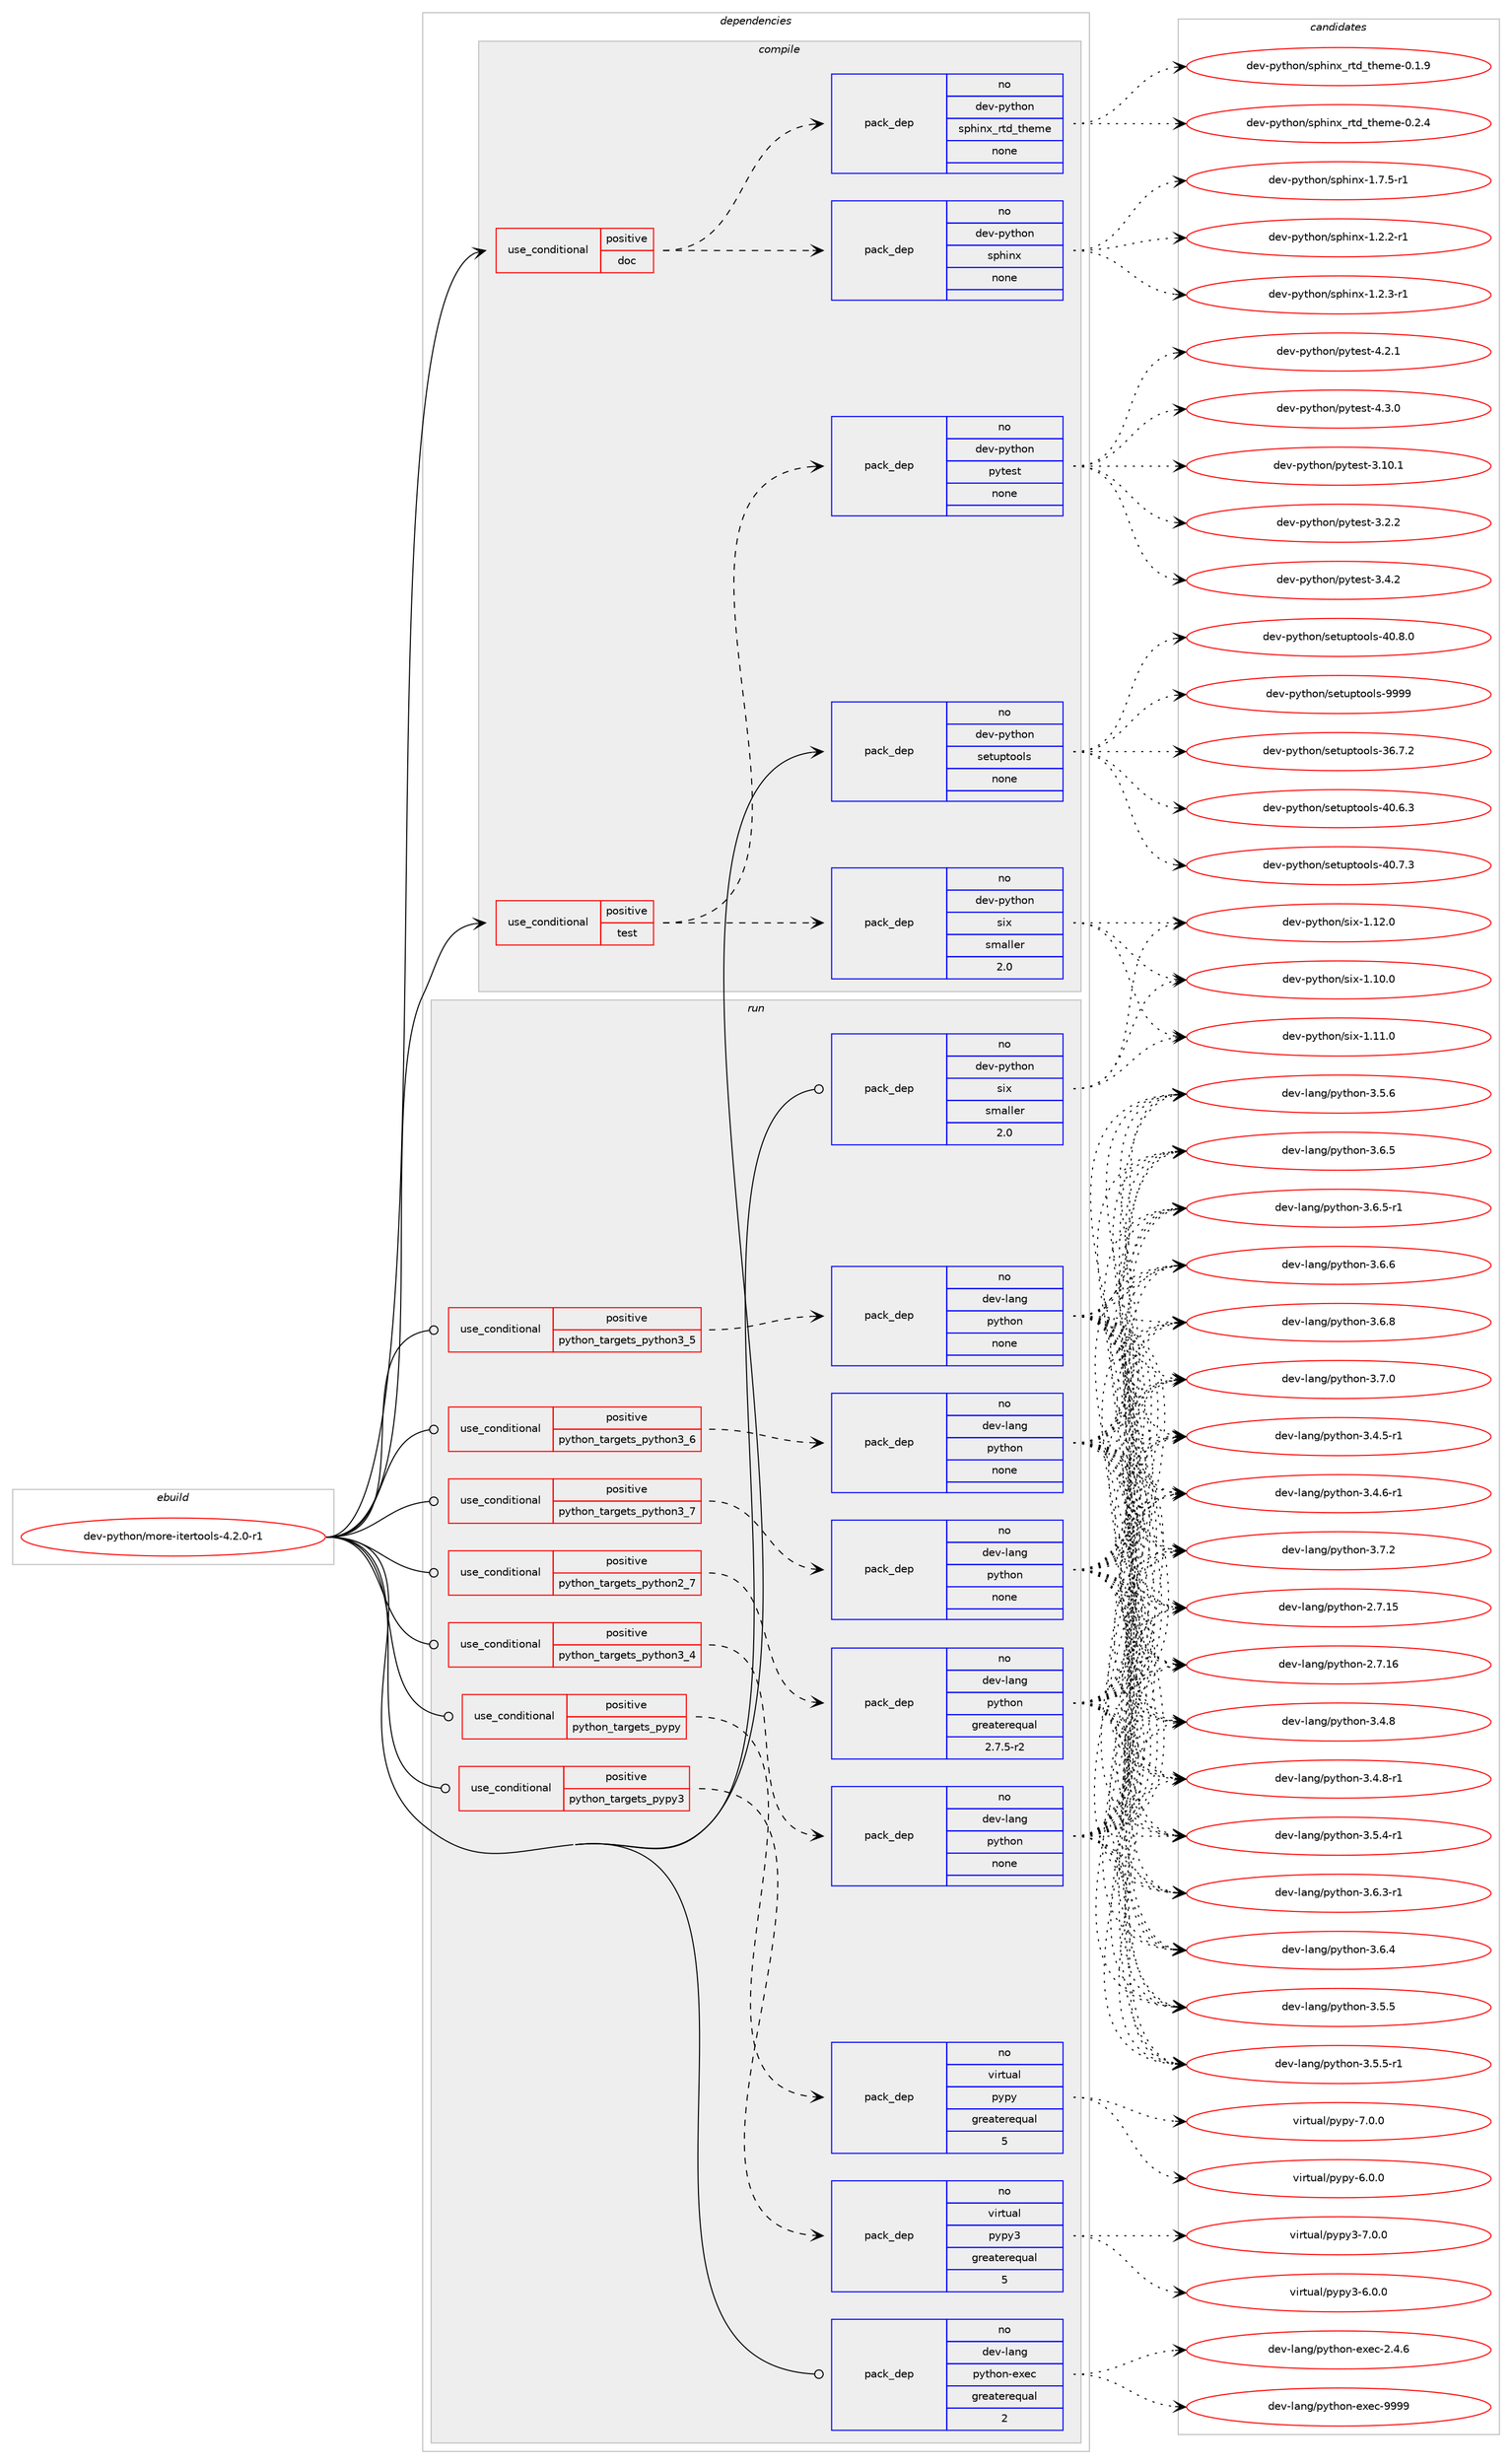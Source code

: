 digraph prolog {

# *************
# Graph options
# *************

newrank=true;
concentrate=true;
compound=true;
graph [rankdir=LR,fontname=Helvetica,fontsize=10,ranksep=1.5];#, ranksep=2.5, nodesep=0.2];
edge  [arrowhead=vee];
node  [fontname=Helvetica,fontsize=10];

# **********
# The ebuild
# **********

subgraph cluster_leftcol {
color=gray;
rank=same;
label=<<i>ebuild</i>>;
id [label="dev-python/more-itertools-4.2.0-r1", color=red, width=4, href="../dev-python/more-itertools-4.2.0-r1.svg"];
}

# ****************
# The dependencies
# ****************

subgraph cluster_midcol {
color=gray;
label=<<i>dependencies</i>>;
subgraph cluster_compile {
fillcolor="#eeeeee";
style=filled;
label=<<i>compile</i>>;
subgraph cond377613 {
dependency1419206 [label=<<TABLE BORDER="0" CELLBORDER="1" CELLSPACING="0" CELLPADDING="4"><TR><TD ROWSPAN="3" CELLPADDING="10">use_conditional</TD></TR><TR><TD>positive</TD></TR><TR><TD>doc</TD></TR></TABLE>>, shape=none, color=red];
subgraph pack1018319 {
dependency1419207 [label=<<TABLE BORDER="0" CELLBORDER="1" CELLSPACING="0" CELLPADDING="4" WIDTH="220"><TR><TD ROWSPAN="6" CELLPADDING="30">pack_dep</TD></TR><TR><TD WIDTH="110">no</TD></TR><TR><TD>dev-python</TD></TR><TR><TD>sphinx</TD></TR><TR><TD>none</TD></TR><TR><TD></TD></TR></TABLE>>, shape=none, color=blue];
}
dependency1419206:e -> dependency1419207:w [weight=20,style="dashed",arrowhead="vee"];
subgraph pack1018320 {
dependency1419208 [label=<<TABLE BORDER="0" CELLBORDER="1" CELLSPACING="0" CELLPADDING="4" WIDTH="220"><TR><TD ROWSPAN="6" CELLPADDING="30">pack_dep</TD></TR><TR><TD WIDTH="110">no</TD></TR><TR><TD>dev-python</TD></TR><TR><TD>sphinx_rtd_theme</TD></TR><TR><TD>none</TD></TR><TR><TD></TD></TR></TABLE>>, shape=none, color=blue];
}
dependency1419206:e -> dependency1419208:w [weight=20,style="dashed",arrowhead="vee"];
}
id:e -> dependency1419206:w [weight=20,style="solid",arrowhead="vee"];
subgraph cond377614 {
dependency1419209 [label=<<TABLE BORDER="0" CELLBORDER="1" CELLSPACING="0" CELLPADDING="4"><TR><TD ROWSPAN="3" CELLPADDING="10">use_conditional</TD></TR><TR><TD>positive</TD></TR><TR><TD>test</TD></TR></TABLE>>, shape=none, color=red];
subgraph pack1018321 {
dependency1419210 [label=<<TABLE BORDER="0" CELLBORDER="1" CELLSPACING="0" CELLPADDING="4" WIDTH="220"><TR><TD ROWSPAN="6" CELLPADDING="30">pack_dep</TD></TR><TR><TD WIDTH="110">no</TD></TR><TR><TD>dev-python</TD></TR><TR><TD>six</TD></TR><TR><TD>smaller</TD></TR><TR><TD>2.0</TD></TR></TABLE>>, shape=none, color=blue];
}
dependency1419209:e -> dependency1419210:w [weight=20,style="dashed",arrowhead="vee"];
subgraph pack1018322 {
dependency1419211 [label=<<TABLE BORDER="0" CELLBORDER="1" CELLSPACING="0" CELLPADDING="4" WIDTH="220"><TR><TD ROWSPAN="6" CELLPADDING="30">pack_dep</TD></TR><TR><TD WIDTH="110">no</TD></TR><TR><TD>dev-python</TD></TR><TR><TD>pytest</TD></TR><TR><TD>none</TD></TR><TR><TD></TD></TR></TABLE>>, shape=none, color=blue];
}
dependency1419209:e -> dependency1419211:w [weight=20,style="dashed",arrowhead="vee"];
}
id:e -> dependency1419209:w [weight=20,style="solid",arrowhead="vee"];
subgraph pack1018323 {
dependency1419212 [label=<<TABLE BORDER="0" CELLBORDER="1" CELLSPACING="0" CELLPADDING="4" WIDTH="220"><TR><TD ROWSPAN="6" CELLPADDING="30">pack_dep</TD></TR><TR><TD WIDTH="110">no</TD></TR><TR><TD>dev-python</TD></TR><TR><TD>setuptools</TD></TR><TR><TD>none</TD></TR><TR><TD></TD></TR></TABLE>>, shape=none, color=blue];
}
id:e -> dependency1419212:w [weight=20,style="solid",arrowhead="vee"];
}
subgraph cluster_compileandrun {
fillcolor="#eeeeee";
style=filled;
label=<<i>compile and run</i>>;
}
subgraph cluster_run {
fillcolor="#eeeeee";
style=filled;
label=<<i>run</i>>;
subgraph cond377615 {
dependency1419213 [label=<<TABLE BORDER="0" CELLBORDER="1" CELLSPACING="0" CELLPADDING="4"><TR><TD ROWSPAN="3" CELLPADDING="10">use_conditional</TD></TR><TR><TD>positive</TD></TR><TR><TD>python_targets_pypy</TD></TR></TABLE>>, shape=none, color=red];
subgraph pack1018324 {
dependency1419214 [label=<<TABLE BORDER="0" CELLBORDER="1" CELLSPACING="0" CELLPADDING="4" WIDTH="220"><TR><TD ROWSPAN="6" CELLPADDING="30">pack_dep</TD></TR><TR><TD WIDTH="110">no</TD></TR><TR><TD>virtual</TD></TR><TR><TD>pypy</TD></TR><TR><TD>greaterequal</TD></TR><TR><TD>5</TD></TR></TABLE>>, shape=none, color=blue];
}
dependency1419213:e -> dependency1419214:w [weight=20,style="dashed",arrowhead="vee"];
}
id:e -> dependency1419213:w [weight=20,style="solid",arrowhead="odot"];
subgraph cond377616 {
dependency1419215 [label=<<TABLE BORDER="0" CELLBORDER="1" CELLSPACING="0" CELLPADDING="4"><TR><TD ROWSPAN="3" CELLPADDING="10">use_conditional</TD></TR><TR><TD>positive</TD></TR><TR><TD>python_targets_pypy3</TD></TR></TABLE>>, shape=none, color=red];
subgraph pack1018325 {
dependency1419216 [label=<<TABLE BORDER="0" CELLBORDER="1" CELLSPACING="0" CELLPADDING="4" WIDTH="220"><TR><TD ROWSPAN="6" CELLPADDING="30">pack_dep</TD></TR><TR><TD WIDTH="110">no</TD></TR><TR><TD>virtual</TD></TR><TR><TD>pypy3</TD></TR><TR><TD>greaterequal</TD></TR><TR><TD>5</TD></TR></TABLE>>, shape=none, color=blue];
}
dependency1419215:e -> dependency1419216:w [weight=20,style="dashed",arrowhead="vee"];
}
id:e -> dependency1419215:w [weight=20,style="solid",arrowhead="odot"];
subgraph cond377617 {
dependency1419217 [label=<<TABLE BORDER="0" CELLBORDER="1" CELLSPACING="0" CELLPADDING="4"><TR><TD ROWSPAN="3" CELLPADDING="10">use_conditional</TD></TR><TR><TD>positive</TD></TR><TR><TD>python_targets_python2_7</TD></TR></TABLE>>, shape=none, color=red];
subgraph pack1018326 {
dependency1419218 [label=<<TABLE BORDER="0" CELLBORDER="1" CELLSPACING="0" CELLPADDING="4" WIDTH="220"><TR><TD ROWSPAN="6" CELLPADDING="30">pack_dep</TD></TR><TR><TD WIDTH="110">no</TD></TR><TR><TD>dev-lang</TD></TR><TR><TD>python</TD></TR><TR><TD>greaterequal</TD></TR><TR><TD>2.7.5-r2</TD></TR></TABLE>>, shape=none, color=blue];
}
dependency1419217:e -> dependency1419218:w [weight=20,style="dashed",arrowhead="vee"];
}
id:e -> dependency1419217:w [weight=20,style="solid",arrowhead="odot"];
subgraph cond377618 {
dependency1419219 [label=<<TABLE BORDER="0" CELLBORDER="1" CELLSPACING="0" CELLPADDING="4"><TR><TD ROWSPAN="3" CELLPADDING="10">use_conditional</TD></TR><TR><TD>positive</TD></TR><TR><TD>python_targets_python3_4</TD></TR></TABLE>>, shape=none, color=red];
subgraph pack1018327 {
dependency1419220 [label=<<TABLE BORDER="0" CELLBORDER="1" CELLSPACING="0" CELLPADDING="4" WIDTH="220"><TR><TD ROWSPAN="6" CELLPADDING="30">pack_dep</TD></TR><TR><TD WIDTH="110">no</TD></TR><TR><TD>dev-lang</TD></TR><TR><TD>python</TD></TR><TR><TD>none</TD></TR><TR><TD></TD></TR></TABLE>>, shape=none, color=blue];
}
dependency1419219:e -> dependency1419220:w [weight=20,style="dashed",arrowhead="vee"];
}
id:e -> dependency1419219:w [weight=20,style="solid",arrowhead="odot"];
subgraph cond377619 {
dependency1419221 [label=<<TABLE BORDER="0" CELLBORDER="1" CELLSPACING="0" CELLPADDING="4"><TR><TD ROWSPAN="3" CELLPADDING="10">use_conditional</TD></TR><TR><TD>positive</TD></TR><TR><TD>python_targets_python3_5</TD></TR></TABLE>>, shape=none, color=red];
subgraph pack1018328 {
dependency1419222 [label=<<TABLE BORDER="0" CELLBORDER="1" CELLSPACING="0" CELLPADDING="4" WIDTH="220"><TR><TD ROWSPAN="6" CELLPADDING="30">pack_dep</TD></TR><TR><TD WIDTH="110">no</TD></TR><TR><TD>dev-lang</TD></TR><TR><TD>python</TD></TR><TR><TD>none</TD></TR><TR><TD></TD></TR></TABLE>>, shape=none, color=blue];
}
dependency1419221:e -> dependency1419222:w [weight=20,style="dashed",arrowhead="vee"];
}
id:e -> dependency1419221:w [weight=20,style="solid",arrowhead="odot"];
subgraph cond377620 {
dependency1419223 [label=<<TABLE BORDER="0" CELLBORDER="1" CELLSPACING="0" CELLPADDING="4"><TR><TD ROWSPAN="3" CELLPADDING="10">use_conditional</TD></TR><TR><TD>positive</TD></TR><TR><TD>python_targets_python3_6</TD></TR></TABLE>>, shape=none, color=red];
subgraph pack1018329 {
dependency1419224 [label=<<TABLE BORDER="0" CELLBORDER="1" CELLSPACING="0" CELLPADDING="4" WIDTH="220"><TR><TD ROWSPAN="6" CELLPADDING="30">pack_dep</TD></TR><TR><TD WIDTH="110">no</TD></TR><TR><TD>dev-lang</TD></TR><TR><TD>python</TD></TR><TR><TD>none</TD></TR><TR><TD></TD></TR></TABLE>>, shape=none, color=blue];
}
dependency1419223:e -> dependency1419224:w [weight=20,style="dashed",arrowhead="vee"];
}
id:e -> dependency1419223:w [weight=20,style="solid",arrowhead="odot"];
subgraph cond377621 {
dependency1419225 [label=<<TABLE BORDER="0" CELLBORDER="1" CELLSPACING="0" CELLPADDING="4"><TR><TD ROWSPAN="3" CELLPADDING="10">use_conditional</TD></TR><TR><TD>positive</TD></TR><TR><TD>python_targets_python3_7</TD></TR></TABLE>>, shape=none, color=red];
subgraph pack1018330 {
dependency1419226 [label=<<TABLE BORDER="0" CELLBORDER="1" CELLSPACING="0" CELLPADDING="4" WIDTH="220"><TR><TD ROWSPAN="6" CELLPADDING="30">pack_dep</TD></TR><TR><TD WIDTH="110">no</TD></TR><TR><TD>dev-lang</TD></TR><TR><TD>python</TD></TR><TR><TD>none</TD></TR><TR><TD></TD></TR></TABLE>>, shape=none, color=blue];
}
dependency1419225:e -> dependency1419226:w [weight=20,style="dashed",arrowhead="vee"];
}
id:e -> dependency1419225:w [weight=20,style="solid",arrowhead="odot"];
subgraph pack1018331 {
dependency1419227 [label=<<TABLE BORDER="0" CELLBORDER="1" CELLSPACING="0" CELLPADDING="4" WIDTH="220"><TR><TD ROWSPAN="6" CELLPADDING="30">pack_dep</TD></TR><TR><TD WIDTH="110">no</TD></TR><TR><TD>dev-lang</TD></TR><TR><TD>python-exec</TD></TR><TR><TD>greaterequal</TD></TR><TR><TD>2</TD></TR></TABLE>>, shape=none, color=blue];
}
id:e -> dependency1419227:w [weight=20,style="solid",arrowhead="odot"];
subgraph pack1018332 {
dependency1419228 [label=<<TABLE BORDER="0" CELLBORDER="1" CELLSPACING="0" CELLPADDING="4" WIDTH="220"><TR><TD ROWSPAN="6" CELLPADDING="30">pack_dep</TD></TR><TR><TD WIDTH="110">no</TD></TR><TR><TD>dev-python</TD></TR><TR><TD>six</TD></TR><TR><TD>smaller</TD></TR><TR><TD>2.0</TD></TR></TABLE>>, shape=none, color=blue];
}
id:e -> dependency1419228:w [weight=20,style="solid",arrowhead="odot"];
}
}

# **************
# The candidates
# **************

subgraph cluster_choices {
rank=same;
color=gray;
label=<<i>candidates</i>>;

subgraph choice1018319 {
color=black;
nodesep=1;
choice10010111845112121116104111110471151121041051101204549465046504511449 [label="dev-python/sphinx-1.2.2-r1", color=red, width=4,href="../dev-python/sphinx-1.2.2-r1.svg"];
choice10010111845112121116104111110471151121041051101204549465046514511449 [label="dev-python/sphinx-1.2.3-r1", color=red, width=4,href="../dev-python/sphinx-1.2.3-r1.svg"];
choice10010111845112121116104111110471151121041051101204549465546534511449 [label="dev-python/sphinx-1.7.5-r1", color=red, width=4,href="../dev-python/sphinx-1.7.5-r1.svg"];
dependency1419207:e -> choice10010111845112121116104111110471151121041051101204549465046504511449:w [style=dotted,weight="100"];
dependency1419207:e -> choice10010111845112121116104111110471151121041051101204549465046514511449:w [style=dotted,weight="100"];
dependency1419207:e -> choice10010111845112121116104111110471151121041051101204549465546534511449:w [style=dotted,weight="100"];
}
subgraph choice1018320 {
color=black;
nodesep=1;
choice10010111845112121116104111110471151121041051101209511411610095116104101109101454846494657 [label="dev-python/sphinx_rtd_theme-0.1.9", color=red, width=4,href="../dev-python/sphinx_rtd_theme-0.1.9.svg"];
choice10010111845112121116104111110471151121041051101209511411610095116104101109101454846504652 [label="dev-python/sphinx_rtd_theme-0.2.4", color=red, width=4,href="../dev-python/sphinx_rtd_theme-0.2.4.svg"];
dependency1419208:e -> choice10010111845112121116104111110471151121041051101209511411610095116104101109101454846494657:w [style=dotted,weight="100"];
dependency1419208:e -> choice10010111845112121116104111110471151121041051101209511411610095116104101109101454846504652:w [style=dotted,weight="100"];
}
subgraph choice1018321 {
color=black;
nodesep=1;
choice100101118451121211161041111104711510512045494649484648 [label="dev-python/six-1.10.0", color=red, width=4,href="../dev-python/six-1.10.0.svg"];
choice100101118451121211161041111104711510512045494649494648 [label="dev-python/six-1.11.0", color=red, width=4,href="../dev-python/six-1.11.0.svg"];
choice100101118451121211161041111104711510512045494649504648 [label="dev-python/six-1.12.0", color=red, width=4,href="../dev-python/six-1.12.0.svg"];
dependency1419210:e -> choice100101118451121211161041111104711510512045494649484648:w [style=dotted,weight="100"];
dependency1419210:e -> choice100101118451121211161041111104711510512045494649494648:w [style=dotted,weight="100"];
dependency1419210:e -> choice100101118451121211161041111104711510512045494649504648:w [style=dotted,weight="100"];
}
subgraph choice1018322 {
color=black;
nodesep=1;
choice100101118451121211161041111104711212111610111511645514649484649 [label="dev-python/pytest-3.10.1", color=red, width=4,href="../dev-python/pytest-3.10.1.svg"];
choice1001011184511212111610411111047112121116101115116455146504650 [label="dev-python/pytest-3.2.2", color=red, width=4,href="../dev-python/pytest-3.2.2.svg"];
choice1001011184511212111610411111047112121116101115116455146524650 [label="dev-python/pytest-3.4.2", color=red, width=4,href="../dev-python/pytest-3.4.2.svg"];
choice1001011184511212111610411111047112121116101115116455246504649 [label="dev-python/pytest-4.2.1", color=red, width=4,href="../dev-python/pytest-4.2.1.svg"];
choice1001011184511212111610411111047112121116101115116455246514648 [label="dev-python/pytest-4.3.0", color=red, width=4,href="../dev-python/pytest-4.3.0.svg"];
dependency1419211:e -> choice100101118451121211161041111104711212111610111511645514649484649:w [style=dotted,weight="100"];
dependency1419211:e -> choice1001011184511212111610411111047112121116101115116455146504650:w [style=dotted,weight="100"];
dependency1419211:e -> choice1001011184511212111610411111047112121116101115116455146524650:w [style=dotted,weight="100"];
dependency1419211:e -> choice1001011184511212111610411111047112121116101115116455246504649:w [style=dotted,weight="100"];
dependency1419211:e -> choice1001011184511212111610411111047112121116101115116455246514648:w [style=dotted,weight="100"];
}
subgraph choice1018323 {
color=black;
nodesep=1;
choice100101118451121211161041111104711510111611711211611111110811545515446554650 [label="dev-python/setuptools-36.7.2", color=red, width=4,href="../dev-python/setuptools-36.7.2.svg"];
choice100101118451121211161041111104711510111611711211611111110811545524846544651 [label="dev-python/setuptools-40.6.3", color=red, width=4,href="../dev-python/setuptools-40.6.3.svg"];
choice100101118451121211161041111104711510111611711211611111110811545524846554651 [label="dev-python/setuptools-40.7.3", color=red, width=4,href="../dev-python/setuptools-40.7.3.svg"];
choice100101118451121211161041111104711510111611711211611111110811545524846564648 [label="dev-python/setuptools-40.8.0", color=red, width=4,href="../dev-python/setuptools-40.8.0.svg"];
choice10010111845112121116104111110471151011161171121161111111081154557575757 [label="dev-python/setuptools-9999", color=red, width=4,href="../dev-python/setuptools-9999.svg"];
dependency1419212:e -> choice100101118451121211161041111104711510111611711211611111110811545515446554650:w [style=dotted,weight="100"];
dependency1419212:e -> choice100101118451121211161041111104711510111611711211611111110811545524846544651:w [style=dotted,weight="100"];
dependency1419212:e -> choice100101118451121211161041111104711510111611711211611111110811545524846554651:w [style=dotted,weight="100"];
dependency1419212:e -> choice100101118451121211161041111104711510111611711211611111110811545524846564648:w [style=dotted,weight="100"];
dependency1419212:e -> choice10010111845112121116104111110471151011161171121161111111081154557575757:w [style=dotted,weight="100"];
}
subgraph choice1018324 {
color=black;
nodesep=1;
choice1181051141161179710847112121112121455446484648 [label="virtual/pypy-6.0.0", color=red, width=4,href="../virtual/pypy-6.0.0.svg"];
choice1181051141161179710847112121112121455546484648 [label="virtual/pypy-7.0.0", color=red, width=4,href="../virtual/pypy-7.0.0.svg"];
dependency1419214:e -> choice1181051141161179710847112121112121455446484648:w [style=dotted,weight="100"];
dependency1419214:e -> choice1181051141161179710847112121112121455546484648:w [style=dotted,weight="100"];
}
subgraph choice1018325 {
color=black;
nodesep=1;
choice118105114116117971084711212111212151455446484648 [label="virtual/pypy3-6.0.0", color=red, width=4,href="../virtual/pypy3-6.0.0.svg"];
choice118105114116117971084711212111212151455546484648 [label="virtual/pypy3-7.0.0", color=red, width=4,href="../virtual/pypy3-7.0.0.svg"];
dependency1419216:e -> choice118105114116117971084711212111212151455446484648:w [style=dotted,weight="100"];
dependency1419216:e -> choice118105114116117971084711212111212151455546484648:w [style=dotted,weight="100"];
}
subgraph choice1018326 {
color=black;
nodesep=1;
choice10010111845108971101034711212111610411111045504655464953 [label="dev-lang/python-2.7.15", color=red, width=4,href="../dev-lang/python-2.7.15.svg"];
choice10010111845108971101034711212111610411111045504655464954 [label="dev-lang/python-2.7.16", color=red, width=4,href="../dev-lang/python-2.7.16.svg"];
choice1001011184510897110103471121211161041111104551465246534511449 [label="dev-lang/python-3.4.5-r1", color=red, width=4,href="../dev-lang/python-3.4.5-r1.svg"];
choice1001011184510897110103471121211161041111104551465246544511449 [label="dev-lang/python-3.4.6-r1", color=red, width=4,href="../dev-lang/python-3.4.6-r1.svg"];
choice100101118451089711010347112121116104111110455146524656 [label="dev-lang/python-3.4.8", color=red, width=4,href="../dev-lang/python-3.4.8.svg"];
choice1001011184510897110103471121211161041111104551465246564511449 [label="dev-lang/python-3.4.8-r1", color=red, width=4,href="../dev-lang/python-3.4.8-r1.svg"];
choice1001011184510897110103471121211161041111104551465346524511449 [label="dev-lang/python-3.5.4-r1", color=red, width=4,href="../dev-lang/python-3.5.4-r1.svg"];
choice100101118451089711010347112121116104111110455146534653 [label="dev-lang/python-3.5.5", color=red, width=4,href="../dev-lang/python-3.5.5.svg"];
choice1001011184510897110103471121211161041111104551465346534511449 [label="dev-lang/python-3.5.5-r1", color=red, width=4,href="../dev-lang/python-3.5.5-r1.svg"];
choice100101118451089711010347112121116104111110455146534654 [label="dev-lang/python-3.5.6", color=red, width=4,href="../dev-lang/python-3.5.6.svg"];
choice1001011184510897110103471121211161041111104551465446514511449 [label="dev-lang/python-3.6.3-r1", color=red, width=4,href="../dev-lang/python-3.6.3-r1.svg"];
choice100101118451089711010347112121116104111110455146544652 [label="dev-lang/python-3.6.4", color=red, width=4,href="../dev-lang/python-3.6.4.svg"];
choice100101118451089711010347112121116104111110455146544653 [label="dev-lang/python-3.6.5", color=red, width=4,href="../dev-lang/python-3.6.5.svg"];
choice1001011184510897110103471121211161041111104551465446534511449 [label="dev-lang/python-3.6.5-r1", color=red, width=4,href="../dev-lang/python-3.6.5-r1.svg"];
choice100101118451089711010347112121116104111110455146544654 [label="dev-lang/python-3.6.6", color=red, width=4,href="../dev-lang/python-3.6.6.svg"];
choice100101118451089711010347112121116104111110455146544656 [label="dev-lang/python-3.6.8", color=red, width=4,href="../dev-lang/python-3.6.8.svg"];
choice100101118451089711010347112121116104111110455146554648 [label="dev-lang/python-3.7.0", color=red, width=4,href="../dev-lang/python-3.7.0.svg"];
choice100101118451089711010347112121116104111110455146554650 [label="dev-lang/python-3.7.2", color=red, width=4,href="../dev-lang/python-3.7.2.svg"];
dependency1419218:e -> choice10010111845108971101034711212111610411111045504655464953:w [style=dotted,weight="100"];
dependency1419218:e -> choice10010111845108971101034711212111610411111045504655464954:w [style=dotted,weight="100"];
dependency1419218:e -> choice1001011184510897110103471121211161041111104551465246534511449:w [style=dotted,weight="100"];
dependency1419218:e -> choice1001011184510897110103471121211161041111104551465246544511449:w [style=dotted,weight="100"];
dependency1419218:e -> choice100101118451089711010347112121116104111110455146524656:w [style=dotted,weight="100"];
dependency1419218:e -> choice1001011184510897110103471121211161041111104551465246564511449:w [style=dotted,weight="100"];
dependency1419218:e -> choice1001011184510897110103471121211161041111104551465346524511449:w [style=dotted,weight="100"];
dependency1419218:e -> choice100101118451089711010347112121116104111110455146534653:w [style=dotted,weight="100"];
dependency1419218:e -> choice1001011184510897110103471121211161041111104551465346534511449:w [style=dotted,weight="100"];
dependency1419218:e -> choice100101118451089711010347112121116104111110455146534654:w [style=dotted,weight="100"];
dependency1419218:e -> choice1001011184510897110103471121211161041111104551465446514511449:w [style=dotted,weight="100"];
dependency1419218:e -> choice100101118451089711010347112121116104111110455146544652:w [style=dotted,weight="100"];
dependency1419218:e -> choice100101118451089711010347112121116104111110455146544653:w [style=dotted,weight="100"];
dependency1419218:e -> choice1001011184510897110103471121211161041111104551465446534511449:w [style=dotted,weight="100"];
dependency1419218:e -> choice100101118451089711010347112121116104111110455146544654:w [style=dotted,weight="100"];
dependency1419218:e -> choice100101118451089711010347112121116104111110455146544656:w [style=dotted,weight="100"];
dependency1419218:e -> choice100101118451089711010347112121116104111110455146554648:w [style=dotted,weight="100"];
dependency1419218:e -> choice100101118451089711010347112121116104111110455146554650:w [style=dotted,weight="100"];
}
subgraph choice1018327 {
color=black;
nodesep=1;
choice10010111845108971101034711212111610411111045504655464953 [label="dev-lang/python-2.7.15", color=red, width=4,href="../dev-lang/python-2.7.15.svg"];
choice10010111845108971101034711212111610411111045504655464954 [label="dev-lang/python-2.7.16", color=red, width=4,href="../dev-lang/python-2.7.16.svg"];
choice1001011184510897110103471121211161041111104551465246534511449 [label="dev-lang/python-3.4.5-r1", color=red, width=4,href="../dev-lang/python-3.4.5-r1.svg"];
choice1001011184510897110103471121211161041111104551465246544511449 [label="dev-lang/python-3.4.6-r1", color=red, width=4,href="../dev-lang/python-3.4.6-r1.svg"];
choice100101118451089711010347112121116104111110455146524656 [label="dev-lang/python-3.4.8", color=red, width=4,href="../dev-lang/python-3.4.8.svg"];
choice1001011184510897110103471121211161041111104551465246564511449 [label="dev-lang/python-3.4.8-r1", color=red, width=4,href="../dev-lang/python-3.4.8-r1.svg"];
choice1001011184510897110103471121211161041111104551465346524511449 [label="dev-lang/python-3.5.4-r1", color=red, width=4,href="../dev-lang/python-3.5.4-r1.svg"];
choice100101118451089711010347112121116104111110455146534653 [label="dev-lang/python-3.5.5", color=red, width=4,href="../dev-lang/python-3.5.5.svg"];
choice1001011184510897110103471121211161041111104551465346534511449 [label="dev-lang/python-3.5.5-r1", color=red, width=4,href="../dev-lang/python-3.5.5-r1.svg"];
choice100101118451089711010347112121116104111110455146534654 [label="dev-lang/python-3.5.6", color=red, width=4,href="../dev-lang/python-3.5.6.svg"];
choice1001011184510897110103471121211161041111104551465446514511449 [label="dev-lang/python-3.6.3-r1", color=red, width=4,href="../dev-lang/python-3.6.3-r1.svg"];
choice100101118451089711010347112121116104111110455146544652 [label="dev-lang/python-3.6.4", color=red, width=4,href="../dev-lang/python-3.6.4.svg"];
choice100101118451089711010347112121116104111110455146544653 [label="dev-lang/python-3.6.5", color=red, width=4,href="../dev-lang/python-3.6.5.svg"];
choice1001011184510897110103471121211161041111104551465446534511449 [label="dev-lang/python-3.6.5-r1", color=red, width=4,href="../dev-lang/python-3.6.5-r1.svg"];
choice100101118451089711010347112121116104111110455146544654 [label="dev-lang/python-3.6.6", color=red, width=4,href="../dev-lang/python-3.6.6.svg"];
choice100101118451089711010347112121116104111110455146544656 [label="dev-lang/python-3.6.8", color=red, width=4,href="../dev-lang/python-3.6.8.svg"];
choice100101118451089711010347112121116104111110455146554648 [label="dev-lang/python-3.7.0", color=red, width=4,href="../dev-lang/python-3.7.0.svg"];
choice100101118451089711010347112121116104111110455146554650 [label="dev-lang/python-3.7.2", color=red, width=4,href="../dev-lang/python-3.7.2.svg"];
dependency1419220:e -> choice10010111845108971101034711212111610411111045504655464953:w [style=dotted,weight="100"];
dependency1419220:e -> choice10010111845108971101034711212111610411111045504655464954:w [style=dotted,weight="100"];
dependency1419220:e -> choice1001011184510897110103471121211161041111104551465246534511449:w [style=dotted,weight="100"];
dependency1419220:e -> choice1001011184510897110103471121211161041111104551465246544511449:w [style=dotted,weight="100"];
dependency1419220:e -> choice100101118451089711010347112121116104111110455146524656:w [style=dotted,weight="100"];
dependency1419220:e -> choice1001011184510897110103471121211161041111104551465246564511449:w [style=dotted,weight="100"];
dependency1419220:e -> choice1001011184510897110103471121211161041111104551465346524511449:w [style=dotted,weight="100"];
dependency1419220:e -> choice100101118451089711010347112121116104111110455146534653:w [style=dotted,weight="100"];
dependency1419220:e -> choice1001011184510897110103471121211161041111104551465346534511449:w [style=dotted,weight="100"];
dependency1419220:e -> choice100101118451089711010347112121116104111110455146534654:w [style=dotted,weight="100"];
dependency1419220:e -> choice1001011184510897110103471121211161041111104551465446514511449:w [style=dotted,weight="100"];
dependency1419220:e -> choice100101118451089711010347112121116104111110455146544652:w [style=dotted,weight="100"];
dependency1419220:e -> choice100101118451089711010347112121116104111110455146544653:w [style=dotted,weight="100"];
dependency1419220:e -> choice1001011184510897110103471121211161041111104551465446534511449:w [style=dotted,weight="100"];
dependency1419220:e -> choice100101118451089711010347112121116104111110455146544654:w [style=dotted,weight="100"];
dependency1419220:e -> choice100101118451089711010347112121116104111110455146544656:w [style=dotted,weight="100"];
dependency1419220:e -> choice100101118451089711010347112121116104111110455146554648:w [style=dotted,weight="100"];
dependency1419220:e -> choice100101118451089711010347112121116104111110455146554650:w [style=dotted,weight="100"];
}
subgraph choice1018328 {
color=black;
nodesep=1;
choice10010111845108971101034711212111610411111045504655464953 [label="dev-lang/python-2.7.15", color=red, width=4,href="../dev-lang/python-2.7.15.svg"];
choice10010111845108971101034711212111610411111045504655464954 [label="dev-lang/python-2.7.16", color=red, width=4,href="../dev-lang/python-2.7.16.svg"];
choice1001011184510897110103471121211161041111104551465246534511449 [label="dev-lang/python-3.4.5-r1", color=red, width=4,href="../dev-lang/python-3.4.5-r1.svg"];
choice1001011184510897110103471121211161041111104551465246544511449 [label="dev-lang/python-3.4.6-r1", color=red, width=4,href="../dev-lang/python-3.4.6-r1.svg"];
choice100101118451089711010347112121116104111110455146524656 [label="dev-lang/python-3.4.8", color=red, width=4,href="../dev-lang/python-3.4.8.svg"];
choice1001011184510897110103471121211161041111104551465246564511449 [label="dev-lang/python-3.4.8-r1", color=red, width=4,href="../dev-lang/python-3.4.8-r1.svg"];
choice1001011184510897110103471121211161041111104551465346524511449 [label="dev-lang/python-3.5.4-r1", color=red, width=4,href="../dev-lang/python-3.5.4-r1.svg"];
choice100101118451089711010347112121116104111110455146534653 [label="dev-lang/python-3.5.5", color=red, width=4,href="../dev-lang/python-3.5.5.svg"];
choice1001011184510897110103471121211161041111104551465346534511449 [label="dev-lang/python-3.5.5-r1", color=red, width=4,href="../dev-lang/python-3.5.5-r1.svg"];
choice100101118451089711010347112121116104111110455146534654 [label="dev-lang/python-3.5.6", color=red, width=4,href="../dev-lang/python-3.5.6.svg"];
choice1001011184510897110103471121211161041111104551465446514511449 [label="dev-lang/python-3.6.3-r1", color=red, width=4,href="../dev-lang/python-3.6.3-r1.svg"];
choice100101118451089711010347112121116104111110455146544652 [label="dev-lang/python-3.6.4", color=red, width=4,href="../dev-lang/python-3.6.4.svg"];
choice100101118451089711010347112121116104111110455146544653 [label="dev-lang/python-3.6.5", color=red, width=4,href="../dev-lang/python-3.6.5.svg"];
choice1001011184510897110103471121211161041111104551465446534511449 [label="dev-lang/python-3.6.5-r1", color=red, width=4,href="../dev-lang/python-3.6.5-r1.svg"];
choice100101118451089711010347112121116104111110455146544654 [label="dev-lang/python-3.6.6", color=red, width=4,href="../dev-lang/python-3.6.6.svg"];
choice100101118451089711010347112121116104111110455146544656 [label="dev-lang/python-3.6.8", color=red, width=4,href="../dev-lang/python-3.6.8.svg"];
choice100101118451089711010347112121116104111110455146554648 [label="dev-lang/python-3.7.0", color=red, width=4,href="../dev-lang/python-3.7.0.svg"];
choice100101118451089711010347112121116104111110455146554650 [label="dev-lang/python-3.7.2", color=red, width=4,href="../dev-lang/python-3.7.2.svg"];
dependency1419222:e -> choice10010111845108971101034711212111610411111045504655464953:w [style=dotted,weight="100"];
dependency1419222:e -> choice10010111845108971101034711212111610411111045504655464954:w [style=dotted,weight="100"];
dependency1419222:e -> choice1001011184510897110103471121211161041111104551465246534511449:w [style=dotted,weight="100"];
dependency1419222:e -> choice1001011184510897110103471121211161041111104551465246544511449:w [style=dotted,weight="100"];
dependency1419222:e -> choice100101118451089711010347112121116104111110455146524656:w [style=dotted,weight="100"];
dependency1419222:e -> choice1001011184510897110103471121211161041111104551465246564511449:w [style=dotted,weight="100"];
dependency1419222:e -> choice1001011184510897110103471121211161041111104551465346524511449:w [style=dotted,weight="100"];
dependency1419222:e -> choice100101118451089711010347112121116104111110455146534653:w [style=dotted,weight="100"];
dependency1419222:e -> choice1001011184510897110103471121211161041111104551465346534511449:w [style=dotted,weight="100"];
dependency1419222:e -> choice100101118451089711010347112121116104111110455146534654:w [style=dotted,weight="100"];
dependency1419222:e -> choice1001011184510897110103471121211161041111104551465446514511449:w [style=dotted,weight="100"];
dependency1419222:e -> choice100101118451089711010347112121116104111110455146544652:w [style=dotted,weight="100"];
dependency1419222:e -> choice100101118451089711010347112121116104111110455146544653:w [style=dotted,weight="100"];
dependency1419222:e -> choice1001011184510897110103471121211161041111104551465446534511449:w [style=dotted,weight="100"];
dependency1419222:e -> choice100101118451089711010347112121116104111110455146544654:w [style=dotted,weight="100"];
dependency1419222:e -> choice100101118451089711010347112121116104111110455146544656:w [style=dotted,weight="100"];
dependency1419222:e -> choice100101118451089711010347112121116104111110455146554648:w [style=dotted,weight="100"];
dependency1419222:e -> choice100101118451089711010347112121116104111110455146554650:w [style=dotted,weight="100"];
}
subgraph choice1018329 {
color=black;
nodesep=1;
choice10010111845108971101034711212111610411111045504655464953 [label="dev-lang/python-2.7.15", color=red, width=4,href="../dev-lang/python-2.7.15.svg"];
choice10010111845108971101034711212111610411111045504655464954 [label="dev-lang/python-2.7.16", color=red, width=4,href="../dev-lang/python-2.7.16.svg"];
choice1001011184510897110103471121211161041111104551465246534511449 [label="dev-lang/python-3.4.5-r1", color=red, width=4,href="../dev-lang/python-3.4.5-r1.svg"];
choice1001011184510897110103471121211161041111104551465246544511449 [label="dev-lang/python-3.4.6-r1", color=red, width=4,href="../dev-lang/python-3.4.6-r1.svg"];
choice100101118451089711010347112121116104111110455146524656 [label="dev-lang/python-3.4.8", color=red, width=4,href="../dev-lang/python-3.4.8.svg"];
choice1001011184510897110103471121211161041111104551465246564511449 [label="dev-lang/python-3.4.8-r1", color=red, width=4,href="../dev-lang/python-3.4.8-r1.svg"];
choice1001011184510897110103471121211161041111104551465346524511449 [label="dev-lang/python-3.5.4-r1", color=red, width=4,href="../dev-lang/python-3.5.4-r1.svg"];
choice100101118451089711010347112121116104111110455146534653 [label="dev-lang/python-3.5.5", color=red, width=4,href="../dev-lang/python-3.5.5.svg"];
choice1001011184510897110103471121211161041111104551465346534511449 [label="dev-lang/python-3.5.5-r1", color=red, width=4,href="../dev-lang/python-3.5.5-r1.svg"];
choice100101118451089711010347112121116104111110455146534654 [label="dev-lang/python-3.5.6", color=red, width=4,href="../dev-lang/python-3.5.6.svg"];
choice1001011184510897110103471121211161041111104551465446514511449 [label="dev-lang/python-3.6.3-r1", color=red, width=4,href="../dev-lang/python-3.6.3-r1.svg"];
choice100101118451089711010347112121116104111110455146544652 [label="dev-lang/python-3.6.4", color=red, width=4,href="../dev-lang/python-3.6.4.svg"];
choice100101118451089711010347112121116104111110455146544653 [label="dev-lang/python-3.6.5", color=red, width=4,href="../dev-lang/python-3.6.5.svg"];
choice1001011184510897110103471121211161041111104551465446534511449 [label="dev-lang/python-3.6.5-r1", color=red, width=4,href="../dev-lang/python-3.6.5-r1.svg"];
choice100101118451089711010347112121116104111110455146544654 [label="dev-lang/python-3.6.6", color=red, width=4,href="../dev-lang/python-3.6.6.svg"];
choice100101118451089711010347112121116104111110455146544656 [label="dev-lang/python-3.6.8", color=red, width=4,href="../dev-lang/python-3.6.8.svg"];
choice100101118451089711010347112121116104111110455146554648 [label="dev-lang/python-3.7.0", color=red, width=4,href="../dev-lang/python-3.7.0.svg"];
choice100101118451089711010347112121116104111110455146554650 [label="dev-lang/python-3.7.2", color=red, width=4,href="../dev-lang/python-3.7.2.svg"];
dependency1419224:e -> choice10010111845108971101034711212111610411111045504655464953:w [style=dotted,weight="100"];
dependency1419224:e -> choice10010111845108971101034711212111610411111045504655464954:w [style=dotted,weight="100"];
dependency1419224:e -> choice1001011184510897110103471121211161041111104551465246534511449:w [style=dotted,weight="100"];
dependency1419224:e -> choice1001011184510897110103471121211161041111104551465246544511449:w [style=dotted,weight="100"];
dependency1419224:e -> choice100101118451089711010347112121116104111110455146524656:w [style=dotted,weight="100"];
dependency1419224:e -> choice1001011184510897110103471121211161041111104551465246564511449:w [style=dotted,weight="100"];
dependency1419224:e -> choice1001011184510897110103471121211161041111104551465346524511449:w [style=dotted,weight="100"];
dependency1419224:e -> choice100101118451089711010347112121116104111110455146534653:w [style=dotted,weight="100"];
dependency1419224:e -> choice1001011184510897110103471121211161041111104551465346534511449:w [style=dotted,weight="100"];
dependency1419224:e -> choice100101118451089711010347112121116104111110455146534654:w [style=dotted,weight="100"];
dependency1419224:e -> choice1001011184510897110103471121211161041111104551465446514511449:w [style=dotted,weight="100"];
dependency1419224:e -> choice100101118451089711010347112121116104111110455146544652:w [style=dotted,weight="100"];
dependency1419224:e -> choice100101118451089711010347112121116104111110455146544653:w [style=dotted,weight="100"];
dependency1419224:e -> choice1001011184510897110103471121211161041111104551465446534511449:w [style=dotted,weight="100"];
dependency1419224:e -> choice100101118451089711010347112121116104111110455146544654:w [style=dotted,weight="100"];
dependency1419224:e -> choice100101118451089711010347112121116104111110455146544656:w [style=dotted,weight="100"];
dependency1419224:e -> choice100101118451089711010347112121116104111110455146554648:w [style=dotted,weight="100"];
dependency1419224:e -> choice100101118451089711010347112121116104111110455146554650:w [style=dotted,weight="100"];
}
subgraph choice1018330 {
color=black;
nodesep=1;
choice10010111845108971101034711212111610411111045504655464953 [label="dev-lang/python-2.7.15", color=red, width=4,href="../dev-lang/python-2.7.15.svg"];
choice10010111845108971101034711212111610411111045504655464954 [label="dev-lang/python-2.7.16", color=red, width=4,href="../dev-lang/python-2.7.16.svg"];
choice1001011184510897110103471121211161041111104551465246534511449 [label="dev-lang/python-3.4.5-r1", color=red, width=4,href="../dev-lang/python-3.4.5-r1.svg"];
choice1001011184510897110103471121211161041111104551465246544511449 [label="dev-lang/python-3.4.6-r1", color=red, width=4,href="../dev-lang/python-3.4.6-r1.svg"];
choice100101118451089711010347112121116104111110455146524656 [label="dev-lang/python-3.4.8", color=red, width=4,href="../dev-lang/python-3.4.8.svg"];
choice1001011184510897110103471121211161041111104551465246564511449 [label="dev-lang/python-3.4.8-r1", color=red, width=4,href="../dev-lang/python-3.4.8-r1.svg"];
choice1001011184510897110103471121211161041111104551465346524511449 [label="dev-lang/python-3.5.4-r1", color=red, width=4,href="../dev-lang/python-3.5.4-r1.svg"];
choice100101118451089711010347112121116104111110455146534653 [label="dev-lang/python-3.5.5", color=red, width=4,href="../dev-lang/python-3.5.5.svg"];
choice1001011184510897110103471121211161041111104551465346534511449 [label="dev-lang/python-3.5.5-r1", color=red, width=4,href="../dev-lang/python-3.5.5-r1.svg"];
choice100101118451089711010347112121116104111110455146534654 [label="dev-lang/python-3.5.6", color=red, width=4,href="../dev-lang/python-3.5.6.svg"];
choice1001011184510897110103471121211161041111104551465446514511449 [label="dev-lang/python-3.6.3-r1", color=red, width=4,href="../dev-lang/python-3.6.3-r1.svg"];
choice100101118451089711010347112121116104111110455146544652 [label="dev-lang/python-3.6.4", color=red, width=4,href="../dev-lang/python-3.6.4.svg"];
choice100101118451089711010347112121116104111110455146544653 [label="dev-lang/python-3.6.5", color=red, width=4,href="../dev-lang/python-3.6.5.svg"];
choice1001011184510897110103471121211161041111104551465446534511449 [label="dev-lang/python-3.6.5-r1", color=red, width=4,href="../dev-lang/python-3.6.5-r1.svg"];
choice100101118451089711010347112121116104111110455146544654 [label="dev-lang/python-3.6.6", color=red, width=4,href="../dev-lang/python-3.6.6.svg"];
choice100101118451089711010347112121116104111110455146544656 [label="dev-lang/python-3.6.8", color=red, width=4,href="../dev-lang/python-3.6.8.svg"];
choice100101118451089711010347112121116104111110455146554648 [label="dev-lang/python-3.7.0", color=red, width=4,href="../dev-lang/python-3.7.0.svg"];
choice100101118451089711010347112121116104111110455146554650 [label="dev-lang/python-3.7.2", color=red, width=4,href="../dev-lang/python-3.7.2.svg"];
dependency1419226:e -> choice10010111845108971101034711212111610411111045504655464953:w [style=dotted,weight="100"];
dependency1419226:e -> choice10010111845108971101034711212111610411111045504655464954:w [style=dotted,weight="100"];
dependency1419226:e -> choice1001011184510897110103471121211161041111104551465246534511449:w [style=dotted,weight="100"];
dependency1419226:e -> choice1001011184510897110103471121211161041111104551465246544511449:w [style=dotted,weight="100"];
dependency1419226:e -> choice100101118451089711010347112121116104111110455146524656:w [style=dotted,weight="100"];
dependency1419226:e -> choice1001011184510897110103471121211161041111104551465246564511449:w [style=dotted,weight="100"];
dependency1419226:e -> choice1001011184510897110103471121211161041111104551465346524511449:w [style=dotted,weight="100"];
dependency1419226:e -> choice100101118451089711010347112121116104111110455146534653:w [style=dotted,weight="100"];
dependency1419226:e -> choice1001011184510897110103471121211161041111104551465346534511449:w [style=dotted,weight="100"];
dependency1419226:e -> choice100101118451089711010347112121116104111110455146534654:w [style=dotted,weight="100"];
dependency1419226:e -> choice1001011184510897110103471121211161041111104551465446514511449:w [style=dotted,weight="100"];
dependency1419226:e -> choice100101118451089711010347112121116104111110455146544652:w [style=dotted,weight="100"];
dependency1419226:e -> choice100101118451089711010347112121116104111110455146544653:w [style=dotted,weight="100"];
dependency1419226:e -> choice1001011184510897110103471121211161041111104551465446534511449:w [style=dotted,weight="100"];
dependency1419226:e -> choice100101118451089711010347112121116104111110455146544654:w [style=dotted,weight="100"];
dependency1419226:e -> choice100101118451089711010347112121116104111110455146544656:w [style=dotted,weight="100"];
dependency1419226:e -> choice100101118451089711010347112121116104111110455146554648:w [style=dotted,weight="100"];
dependency1419226:e -> choice100101118451089711010347112121116104111110455146554650:w [style=dotted,weight="100"];
}
subgraph choice1018331 {
color=black;
nodesep=1;
choice1001011184510897110103471121211161041111104510112010199455046524654 [label="dev-lang/python-exec-2.4.6", color=red, width=4,href="../dev-lang/python-exec-2.4.6.svg"];
choice10010111845108971101034711212111610411111045101120101994557575757 [label="dev-lang/python-exec-9999", color=red, width=4,href="../dev-lang/python-exec-9999.svg"];
dependency1419227:e -> choice1001011184510897110103471121211161041111104510112010199455046524654:w [style=dotted,weight="100"];
dependency1419227:e -> choice10010111845108971101034711212111610411111045101120101994557575757:w [style=dotted,weight="100"];
}
subgraph choice1018332 {
color=black;
nodesep=1;
choice100101118451121211161041111104711510512045494649484648 [label="dev-python/six-1.10.0", color=red, width=4,href="../dev-python/six-1.10.0.svg"];
choice100101118451121211161041111104711510512045494649494648 [label="dev-python/six-1.11.0", color=red, width=4,href="../dev-python/six-1.11.0.svg"];
choice100101118451121211161041111104711510512045494649504648 [label="dev-python/six-1.12.0", color=red, width=4,href="../dev-python/six-1.12.0.svg"];
dependency1419228:e -> choice100101118451121211161041111104711510512045494649484648:w [style=dotted,weight="100"];
dependency1419228:e -> choice100101118451121211161041111104711510512045494649494648:w [style=dotted,weight="100"];
dependency1419228:e -> choice100101118451121211161041111104711510512045494649504648:w [style=dotted,weight="100"];
}
}

}
